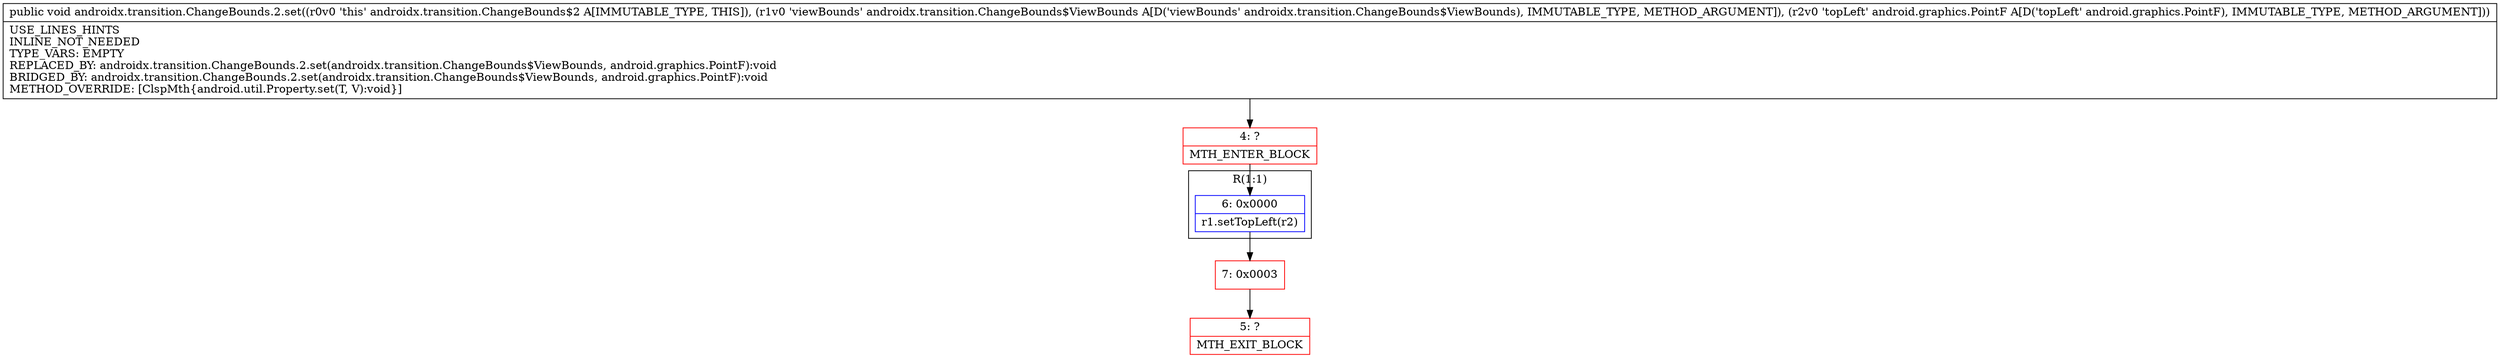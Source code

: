 digraph "CFG forandroidx.transition.ChangeBounds.2.set(Landroidx\/transition\/ChangeBounds$ViewBounds;Landroid\/graphics\/PointF;)V" {
subgraph cluster_Region_1027235715 {
label = "R(1:1)";
node [shape=record,color=blue];
Node_6 [shape=record,label="{6\:\ 0x0000|r1.setTopLeft(r2)\l}"];
}
Node_4 [shape=record,color=red,label="{4\:\ ?|MTH_ENTER_BLOCK\l}"];
Node_7 [shape=record,color=red,label="{7\:\ 0x0003}"];
Node_5 [shape=record,color=red,label="{5\:\ ?|MTH_EXIT_BLOCK\l}"];
MethodNode[shape=record,label="{public void androidx.transition.ChangeBounds.2.set((r0v0 'this' androidx.transition.ChangeBounds$2 A[IMMUTABLE_TYPE, THIS]), (r1v0 'viewBounds' androidx.transition.ChangeBounds$ViewBounds A[D('viewBounds' androidx.transition.ChangeBounds$ViewBounds), IMMUTABLE_TYPE, METHOD_ARGUMENT]), (r2v0 'topLeft' android.graphics.PointF A[D('topLeft' android.graphics.PointF), IMMUTABLE_TYPE, METHOD_ARGUMENT]))  | USE_LINES_HINTS\lINLINE_NOT_NEEDED\lTYPE_VARS: EMPTY\lREPLACED_BY: androidx.transition.ChangeBounds.2.set(androidx.transition.ChangeBounds$ViewBounds, android.graphics.PointF):void\lBRIDGED_BY: androidx.transition.ChangeBounds.2.set(androidx.transition.ChangeBounds$ViewBounds, android.graphics.PointF):void\lMETHOD_OVERRIDE: [ClspMth\{android.util.Property.set(T, V):void\}]\l}"];
MethodNode -> Node_4;Node_6 -> Node_7;
Node_4 -> Node_6;
Node_7 -> Node_5;
}

